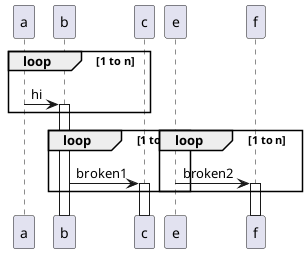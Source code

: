 {
  "sha1": "bn5me39usnvxxsey2i49kqfcs144vdq",
  "insertion": {
    "when": "2024-05-30T20:48:22.126Z",
    "url": "https://forum.plantuml.net/10912/active-lifeline-not-shown-with-parallel-loop",
    "user": "plantuml@gmail.com"
  }
}
@startuml
!pragma teoz true
autoactivate on


loop 1 to n
a-> b: hi
end

loop 1 to n
b->c : broken1
end

& loop 1 to n
e->f : broken2
end
@enduml
